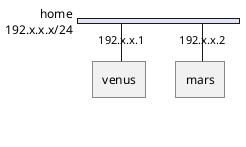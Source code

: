 @startuml Basic_Network

nwdiag {
  network home {
      address = "192.x.x.x/24"

      venus [address = "192.x.x.1"];
      mars [address = "192.x.x.2"];
  }
}
@enduml